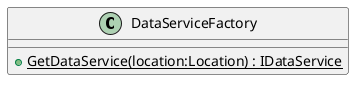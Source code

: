 @startuml
class DataServiceFactory {
    + {static} GetDataService(location:Location) : IDataService
}
@enduml
